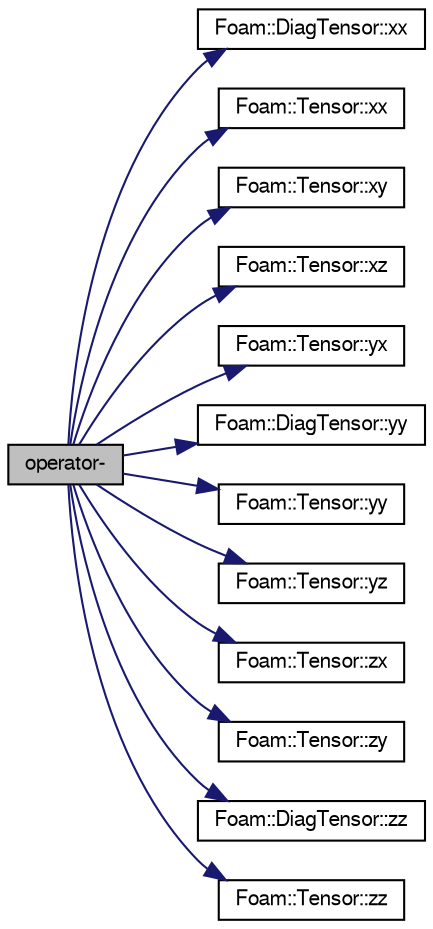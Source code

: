 digraph "operator-"
{
  bgcolor="transparent";
  edge [fontname="FreeSans",fontsize="10",labelfontname="FreeSans",labelfontsize="10"];
  node [fontname="FreeSans",fontsize="10",shape=record];
  rankdir="LR";
  Node116179 [label="operator-",height=0.2,width=0.4,color="black", fillcolor="grey75", style="filled", fontcolor="black"];
  Node116179 -> Node116180 [color="midnightblue",fontsize="10",style="solid",fontname="FreeSans"];
  Node116180 [label="Foam::DiagTensor::xx",height=0.2,width=0.4,color="black",URL="$a27646.html#a1b97c7c1ed81b4fb23da8dcb71a8cd2a"];
  Node116179 -> Node116181 [color="midnightblue",fontsize="10",style="solid",fontname="FreeSans"];
  Node116181 [label="Foam::Tensor::xx",height=0.2,width=0.4,color="black",URL="$a27634.html#a1b97c7c1ed81b4fb23da8dcb71a8cd2a"];
  Node116179 -> Node116182 [color="midnightblue",fontsize="10",style="solid",fontname="FreeSans"];
  Node116182 [label="Foam::Tensor::xy",height=0.2,width=0.4,color="black",URL="$a27634.html#aab470ae2a5eeac8c33a7b6abac6b39b3"];
  Node116179 -> Node116183 [color="midnightblue",fontsize="10",style="solid",fontname="FreeSans"];
  Node116183 [label="Foam::Tensor::xz",height=0.2,width=0.4,color="black",URL="$a27634.html#a6c0a9bc605f3cfdfb3307b3dcf136f60"];
  Node116179 -> Node116184 [color="midnightblue",fontsize="10",style="solid",fontname="FreeSans"];
  Node116184 [label="Foam::Tensor::yx",height=0.2,width=0.4,color="black",URL="$a27634.html#a217bb42e2157c7914d7ebb0ffb730b7d"];
  Node116179 -> Node116185 [color="midnightblue",fontsize="10",style="solid",fontname="FreeSans"];
  Node116185 [label="Foam::DiagTensor::yy",height=0.2,width=0.4,color="black",URL="$a27646.html#aba9d77023a5662b9c2d3639d5de555a0"];
  Node116179 -> Node116186 [color="midnightblue",fontsize="10",style="solid",fontname="FreeSans"];
  Node116186 [label="Foam::Tensor::yy",height=0.2,width=0.4,color="black",URL="$a27634.html#aba9d77023a5662b9c2d3639d5de555a0"];
  Node116179 -> Node116187 [color="midnightblue",fontsize="10",style="solid",fontname="FreeSans"];
  Node116187 [label="Foam::Tensor::yz",height=0.2,width=0.4,color="black",URL="$a27634.html#a4a98b51ba7019e1cfffae8d321a823df"];
  Node116179 -> Node116188 [color="midnightblue",fontsize="10",style="solid",fontname="FreeSans"];
  Node116188 [label="Foam::Tensor::zx",height=0.2,width=0.4,color="black",URL="$a27634.html#ab7a45ba3b507f0b3f9d5c0bde184b151"];
  Node116179 -> Node116189 [color="midnightblue",fontsize="10",style="solid",fontname="FreeSans"];
  Node116189 [label="Foam::Tensor::zy",height=0.2,width=0.4,color="black",URL="$a27634.html#ab7ecfba4f263d0455d4ea82f590a2612"];
  Node116179 -> Node116190 [color="midnightblue",fontsize="10",style="solid",fontname="FreeSans"];
  Node116190 [label="Foam::DiagTensor::zz",height=0.2,width=0.4,color="black",URL="$a27646.html#a831c4848d01bfcc8d717b7ef92f2cd4b"];
  Node116179 -> Node116191 [color="midnightblue",fontsize="10",style="solid",fontname="FreeSans"];
  Node116191 [label="Foam::Tensor::zz",height=0.2,width=0.4,color="black",URL="$a27634.html#a831c4848d01bfcc8d717b7ef92f2cd4b"];
}

